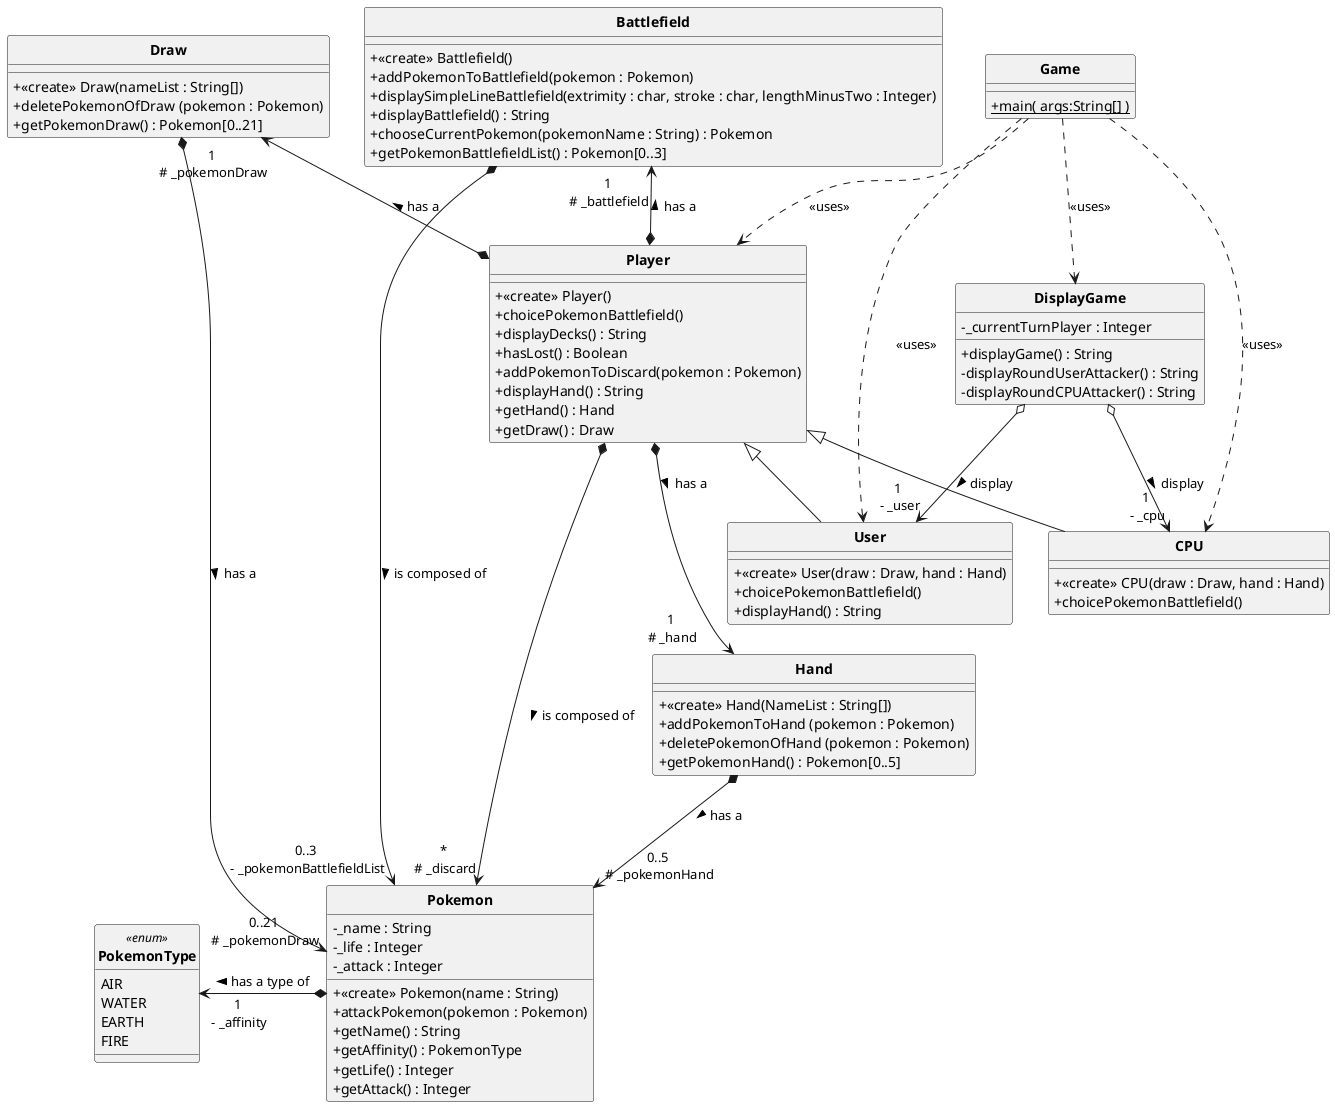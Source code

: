  @startuml
'https://plantuml.com/sequence-diagram


'configuration du style
skinparam style strictuml
skinparam classAttributeIconSize 0
skinparam classFontStyle Bold


class Game  {
	+ {static} main( args:String[] )
}

class Pokemon {
    - _name : String
    - _life : Integer
    - _attack : Integer
    + <<create>> Pokemon(name : String)
    + attackPokemon(pokemon : Pokemon)
    + getName() : String
    + getAffinity() : PokemonType
    + getLife() : Integer
    + getAttack() : Integer
}

enum PokemonType <<enum>>{
    AIR
    WATER
    EARTH
    FIRE
}
'On pourrait contenir cette énumération comme des "sous classes" de Pokemon'


class Player{
    + <<create>> Player()
    + choicePokemonBattlefield()
    + displayDecks() : String
    + hasLost() : Boolean
    + addPokemonToDiscard(pokemon : Pokemon)
    + displayHand() : String
    + getHand() : Hand
    + getDraw() : Draw
}

class User extends Player {
    + <<create>> User(draw : Draw, hand : Hand)
    + choicePokemonBattlefield()
    + displayHand() : String
}

class CPU extends Player {
    + <<create>> CPU(draw : Draw, hand : Hand)
    + choicePokemonBattlefield()
}

class Battlefield {
    + <<create>> Battlefield()
    + addPokemonToBattlefield(pokemon : Pokemon)
    + displaySimpleLineBattlefield(extrimity : char, stroke : char, lengthMinusTwo : Integer)
    + displayBattlefield() : String
    + chooseCurrentPokemon(pokemonName : String) : Pokemon
    + getPokemonBattlefieldList() : Pokemon[0..3]
}

class DisplayGame {
    - _currentTurnPlayer : Integer
    + displayGame() : String
    - displayRoundUserAttacker() : String
    - displayRoundCPUAttacker() : String
}

class Draw{
    +<<create>> Draw(nameList : String[])
    + deletePokemonOfDraw (pokemon : Pokemon)
    + getPokemonDraw() : Pokemon[0..21]
}

class Hand{
    +<<create>> Hand(NameList : String[])
    + addPokemonToHand (pokemon : Pokemon)
    + deletePokemonOfHand (pokemon : Pokemon)
    + getPokemonHand() : Pokemon[0..5]
}

Player *-u-> "1\n # _battlefield" Battlefield : > has a
Player *-u-> "1\n # _pokemonDraw" Draw : > has a
Player *-d---> "*\n # _discard" Pokemon : > is composed of
Player *--> "1\n # _hand" Hand : > has a
Draw *--> "0..21\n # _pokemonDraw" Pokemon : > has a
Hand *--> "0..5\n # _pokemonHand" Pokemon : > has a
Battlefield *--> "0..3\n - _pokemonBattlefieldList" Pokemon : > is composed of
DisplayGame o--> "1\n - _user" User : > display
DisplayGame o--> "1\n - _cpu" CPU : > display
Pokemon *-l-> "1\n - _affinity" PokemonType : > has a type of

Game .d.> Player : <<uses>>
Game .d.> DisplayGame : <<uses>>
Game .d.> CPU : <<uses>>
Game .d.> User : <<uses>>


@enduml